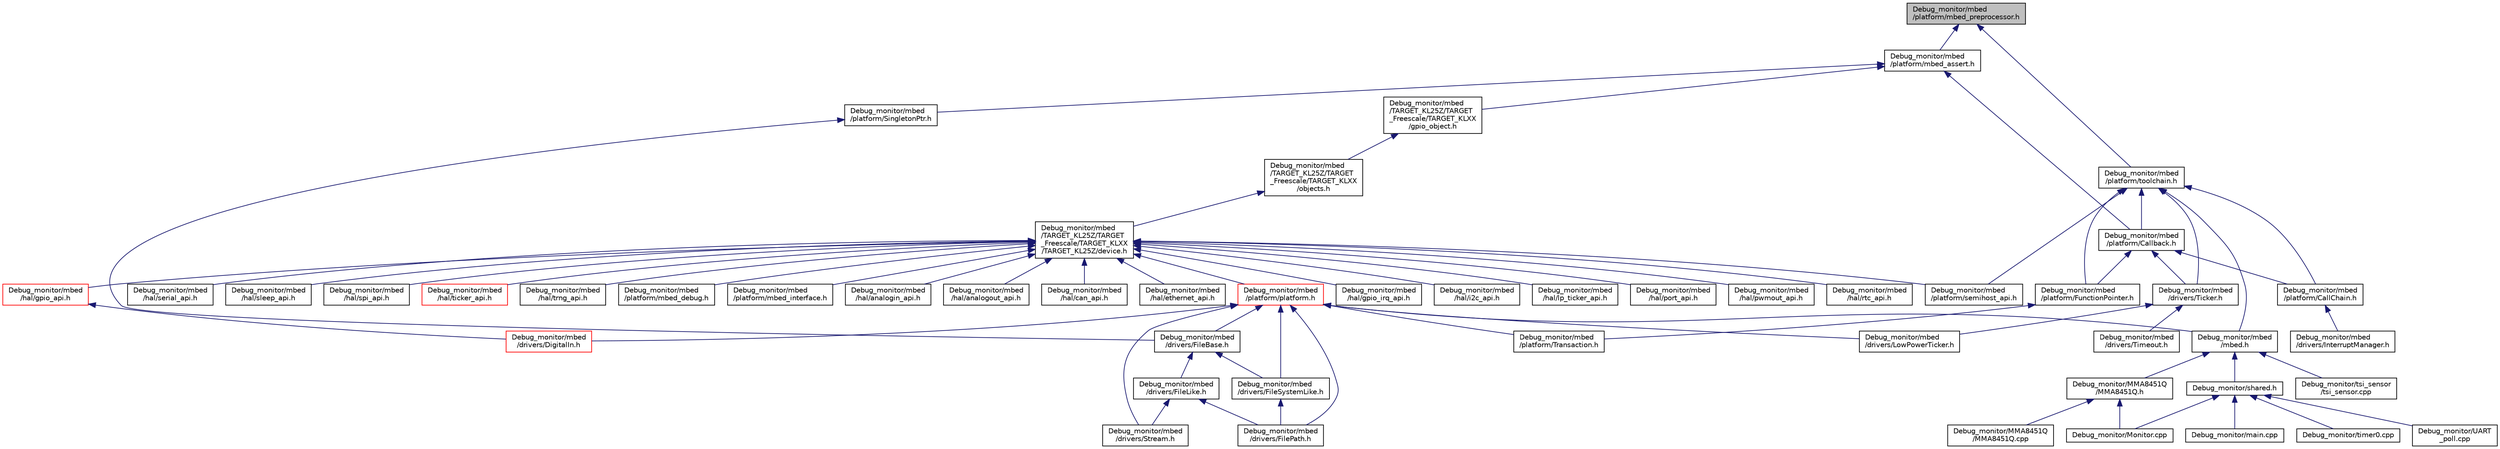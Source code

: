 digraph "Debug_monitor/mbed/platform/mbed_preprocessor.h"
{
 // LATEX_PDF_SIZE
  edge [fontname="Helvetica",fontsize="10",labelfontname="Helvetica",labelfontsize="10"];
  node [fontname="Helvetica",fontsize="10",shape=record];
  Node1 [label="Debug_monitor/mbed\l/platform/mbed_preprocessor.h",height=0.2,width=0.4,color="black", fillcolor="grey75", style="filled", fontcolor="black",tooltip=" "];
  Node1 -> Node2 [dir="back",color="midnightblue",fontsize="10",style="solid",fontname="Helvetica"];
  Node2 [label="Debug_monitor/mbed\l/platform/mbed_assert.h",height=0.2,width=0.4,color="black", fillcolor="white", style="filled",URL="$mbed__assert_8h.html",tooltip=" "];
  Node2 -> Node3 [dir="back",color="midnightblue",fontsize="10",style="solid",fontname="Helvetica"];
  Node3 [label="Debug_monitor/mbed\l/TARGET_KL25Z/TARGET\l_Freescale/TARGET_KLXX\l/gpio_object.h",height=0.2,width=0.4,color="black", fillcolor="white", style="filled",URL="$gpio__object_8h.html",tooltip=" "];
  Node3 -> Node4 [dir="back",color="midnightblue",fontsize="10",style="solid",fontname="Helvetica"];
  Node4 [label="Debug_monitor/mbed\l/TARGET_KL25Z/TARGET\l_Freescale/TARGET_KLXX\l/objects.h",height=0.2,width=0.4,color="black", fillcolor="white", style="filled",URL="$objects_8h.html",tooltip=" "];
  Node4 -> Node5 [dir="back",color="midnightblue",fontsize="10",style="solid",fontname="Helvetica"];
  Node5 [label="Debug_monitor/mbed\l/TARGET_KL25Z/TARGET\l_Freescale/TARGET_KLXX\l/TARGET_KL25Z/device.h",height=0.2,width=0.4,color="black", fillcolor="white", style="filled",URL="$device_8h.html",tooltip=" "];
  Node5 -> Node6 [dir="back",color="midnightblue",fontsize="10",style="solid",fontname="Helvetica"];
  Node6 [label="Debug_monitor/mbed\l/hal/analogin_api.h",height=0.2,width=0.4,color="black", fillcolor="white", style="filled",URL="$analogin__api_8h.html",tooltip=" "];
  Node5 -> Node7 [dir="back",color="midnightblue",fontsize="10",style="solid",fontname="Helvetica"];
  Node7 [label="Debug_monitor/mbed\l/hal/analogout_api.h",height=0.2,width=0.4,color="black", fillcolor="white", style="filled",URL="$analogout__api_8h.html",tooltip=" "];
  Node5 -> Node8 [dir="back",color="midnightblue",fontsize="10",style="solid",fontname="Helvetica"];
  Node8 [label="Debug_monitor/mbed\l/hal/can_api.h",height=0.2,width=0.4,color="black", fillcolor="white", style="filled",URL="$can__api_8h.html",tooltip=" "];
  Node5 -> Node9 [dir="back",color="midnightblue",fontsize="10",style="solid",fontname="Helvetica"];
  Node9 [label="Debug_monitor/mbed\l/hal/ethernet_api.h",height=0.2,width=0.4,color="black", fillcolor="white", style="filled",URL="$ethernet__api_8h.html",tooltip=" "];
  Node5 -> Node10 [dir="back",color="midnightblue",fontsize="10",style="solid",fontname="Helvetica"];
  Node10 [label="Debug_monitor/mbed\l/hal/gpio_api.h",height=0.2,width=0.4,color="red", fillcolor="white", style="filled",URL="$gpio__api_8h.html",tooltip=" "];
  Node10 -> Node11 [dir="back",color="midnightblue",fontsize="10",style="solid",fontname="Helvetica"];
  Node11 [label="Debug_monitor/mbed\l/drivers/DigitalIn.h",height=0.2,width=0.4,color="red", fillcolor="white", style="filled",URL="$_digital_in_8h.html",tooltip=" "];
  Node5 -> Node17 [dir="back",color="midnightblue",fontsize="10",style="solid",fontname="Helvetica"];
  Node17 [label="Debug_monitor/mbed\l/hal/gpio_irq_api.h",height=0.2,width=0.4,color="black", fillcolor="white", style="filled",URL="$gpio__irq__api_8h.html",tooltip=" "];
  Node5 -> Node18 [dir="back",color="midnightblue",fontsize="10",style="solid",fontname="Helvetica"];
  Node18 [label="Debug_monitor/mbed\l/hal/i2c_api.h",height=0.2,width=0.4,color="black", fillcolor="white", style="filled",URL="$i2c__api_8h.html",tooltip=" "];
  Node5 -> Node19 [dir="back",color="midnightblue",fontsize="10",style="solid",fontname="Helvetica"];
  Node19 [label="Debug_monitor/mbed\l/hal/lp_ticker_api.h",height=0.2,width=0.4,color="black", fillcolor="white", style="filled",URL="$lp__ticker__api_8h.html",tooltip=" "];
  Node5 -> Node20 [dir="back",color="midnightblue",fontsize="10",style="solid",fontname="Helvetica"];
  Node20 [label="Debug_monitor/mbed\l/hal/port_api.h",height=0.2,width=0.4,color="black", fillcolor="white", style="filled",URL="$port__api_8h.html",tooltip=" "];
  Node5 -> Node21 [dir="back",color="midnightblue",fontsize="10",style="solid",fontname="Helvetica"];
  Node21 [label="Debug_monitor/mbed\l/hal/pwmout_api.h",height=0.2,width=0.4,color="black", fillcolor="white", style="filled",URL="$pwmout__api_8h.html",tooltip=" "];
  Node5 -> Node22 [dir="back",color="midnightblue",fontsize="10",style="solid",fontname="Helvetica"];
  Node22 [label="Debug_monitor/mbed\l/hal/rtc_api.h",height=0.2,width=0.4,color="black", fillcolor="white", style="filled",URL="$rtc__api_8h.html",tooltip=" "];
  Node5 -> Node23 [dir="back",color="midnightblue",fontsize="10",style="solid",fontname="Helvetica"];
  Node23 [label="Debug_monitor/mbed\l/hal/serial_api.h",height=0.2,width=0.4,color="black", fillcolor="white", style="filled",URL="$serial__api_8h.html",tooltip=" "];
  Node5 -> Node24 [dir="back",color="midnightblue",fontsize="10",style="solid",fontname="Helvetica"];
  Node24 [label="Debug_monitor/mbed\l/hal/sleep_api.h",height=0.2,width=0.4,color="black", fillcolor="white", style="filled",URL="$sleep__api_8h.html",tooltip=" "];
  Node5 -> Node25 [dir="back",color="midnightblue",fontsize="10",style="solid",fontname="Helvetica"];
  Node25 [label="Debug_monitor/mbed\l/hal/spi_api.h",height=0.2,width=0.4,color="black", fillcolor="white", style="filled",URL="$spi__api_8h.html",tooltip=" "];
  Node5 -> Node26 [dir="back",color="midnightblue",fontsize="10",style="solid",fontname="Helvetica"];
  Node26 [label="Debug_monitor/mbed\l/hal/ticker_api.h",height=0.2,width=0.4,color="red", fillcolor="white", style="filled",URL="$ticker__api_8h.html",tooltip=" "];
  Node5 -> Node34 [dir="back",color="midnightblue",fontsize="10",style="solid",fontname="Helvetica"];
  Node34 [label="Debug_monitor/mbed\l/hal/trng_api.h",height=0.2,width=0.4,color="black", fillcolor="white", style="filled",URL="$trng__api_8h.html",tooltip=" "];
  Node5 -> Node35 [dir="back",color="midnightblue",fontsize="10",style="solid",fontname="Helvetica"];
  Node35 [label="Debug_monitor/mbed\l/platform/mbed_debug.h",height=0.2,width=0.4,color="black", fillcolor="white", style="filled",URL="$mbed__debug_8h.html",tooltip=" "];
  Node5 -> Node36 [dir="back",color="midnightblue",fontsize="10",style="solid",fontname="Helvetica"];
  Node36 [label="Debug_monitor/mbed\l/platform/mbed_interface.h",height=0.2,width=0.4,color="black", fillcolor="white", style="filled",URL="$mbed__interface_8h.html",tooltip=" "];
  Node5 -> Node37 [dir="back",color="midnightblue",fontsize="10",style="solid",fontname="Helvetica"];
  Node37 [label="Debug_monitor/mbed\l/platform/platform.h",height=0.2,width=0.4,color="red", fillcolor="white", style="filled",URL="$platform_8h.html",tooltip=" "];
  Node37 -> Node11 [dir="back",color="midnightblue",fontsize="10",style="solid",fontname="Helvetica"];
  Node37 -> Node42 [dir="back",color="midnightblue",fontsize="10",style="solid",fontname="Helvetica"];
  Node42 [label="Debug_monitor/mbed\l/drivers/FileBase.h",height=0.2,width=0.4,color="black", fillcolor="white", style="filled",URL="$_file_base_8h.html",tooltip=" "];
  Node42 -> Node43 [dir="back",color="midnightblue",fontsize="10",style="solid",fontname="Helvetica"];
  Node43 [label="Debug_monitor/mbed\l/drivers/FileLike.h",height=0.2,width=0.4,color="black", fillcolor="white", style="filled",URL="$_file_like_8h.html",tooltip=" "];
  Node43 -> Node44 [dir="back",color="midnightblue",fontsize="10",style="solid",fontname="Helvetica"];
  Node44 [label="Debug_monitor/mbed\l/drivers/FilePath.h",height=0.2,width=0.4,color="black", fillcolor="white", style="filled",URL="$_file_path_8h.html",tooltip=" "];
  Node43 -> Node45 [dir="back",color="midnightblue",fontsize="10",style="solid",fontname="Helvetica"];
  Node45 [label="Debug_monitor/mbed\l/drivers/Stream.h",height=0.2,width=0.4,color="black", fillcolor="white", style="filled",URL="$_stream_8h.html",tooltip=" "];
  Node42 -> Node46 [dir="back",color="midnightblue",fontsize="10",style="solid",fontname="Helvetica"];
  Node46 [label="Debug_monitor/mbed\l/drivers/FileSystemLike.h",height=0.2,width=0.4,color="black", fillcolor="white", style="filled",URL="$_file_system_like_8h.html",tooltip=" "];
  Node46 -> Node44 [dir="back",color="midnightblue",fontsize="10",style="solid",fontname="Helvetica"];
  Node37 -> Node44 [dir="back",color="midnightblue",fontsize="10",style="solid",fontname="Helvetica"];
  Node37 -> Node46 [dir="back",color="midnightblue",fontsize="10",style="solid",fontname="Helvetica"];
  Node37 -> Node31 [dir="back",color="midnightblue",fontsize="10",style="solid",fontname="Helvetica"];
  Node31 [label="Debug_monitor/mbed\l/drivers/LowPowerTicker.h",height=0.2,width=0.4,color="black", fillcolor="white", style="filled",URL="$_low_power_ticker_8h.html",tooltip=" "];
  Node37 -> Node45 [dir="back",color="midnightblue",fontsize="10",style="solid",fontname="Helvetica"];
  Node37 -> Node61 [dir="back",color="midnightblue",fontsize="10",style="solid",fontname="Helvetica"];
  Node61 [label="Debug_monitor/mbed\l/mbed.h",height=0.2,width=0.4,color="black", fillcolor="white", style="filled",URL="$mbed_8h.html",tooltip=" "];
  Node61 -> Node62 [dir="back",color="midnightblue",fontsize="10",style="solid",fontname="Helvetica"];
  Node62 [label="Debug_monitor/MMA8451Q\l/MMA8451Q.h",height=0.2,width=0.4,color="black", fillcolor="white", style="filled",URL="$_m_m_a8451_q_8h.html",tooltip=" "];
  Node62 -> Node63 [dir="back",color="midnightblue",fontsize="10",style="solid",fontname="Helvetica"];
  Node63 [label="Debug_monitor/MMA8451Q\l/MMA8451Q.cpp",height=0.2,width=0.4,color="black", fillcolor="white", style="filled",URL="$_m_m_a8451_q_8cpp.html",tooltip=" "];
  Node62 -> Node64 [dir="back",color="midnightblue",fontsize="10",style="solid",fontname="Helvetica"];
  Node64 [label="Debug_monitor/Monitor.cpp",height=0.2,width=0.4,color="black", fillcolor="white", style="filled",URL="$_monitor_8cpp.html",tooltip=" "];
  Node61 -> Node65 [dir="back",color="midnightblue",fontsize="10",style="solid",fontname="Helvetica"];
  Node65 [label="Debug_monitor/shared.h",height=0.2,width=0.4,color="black", fillcolor="white", style="filled",URL="$shared_8h.html",tooltip=" "];
  Node65 -> Node64 [dir="back",color="midnightblue",fontsize="10",style="solid",fontname="Helvetica"];
  Node65 -> Node66 [dir="back",color="midnightblue",fontsize="10",style="solid",fontname="Helvetica"];
  Node66 [label="Debug_monitor/UART\l_poll.cpp",height=0.2,width=0.4,color="black", fillcolor="white", style="filled",URL="$_u_a_r_t__poll_8cpp.html",tooltip=" "];
  Node65 -> Node67 [dir="back",color="midnightblue",fontsize="10",style="solid",fontname="Helvetica"];
  Node67 [label="Debug_monitor/main.cpp",height=0.2,width=0.4,color="black", fillcolor="white", style="filled",URL="$main_8cpp.html",tooltip=" "];
  Node65 -> Node68 [dir="back",color="midnightblue",fontsize="10",style="solid",fontname="Helvetica"];
  Node68 [label="Debug_monitor/timer0.cpp",height=0.2,width=0.4,color="black", fillcolor="white", style="filled",URL="$timer0_8cpp.html",tooltip=" "];
  Node61 -> Node69 [dir="back",color="midnightblue",fontsize="10",style="solid",fontname="Helvetica"];
  Node69 [label="Debug_monitor/tsi_sensor\l/tsi_sensor.cpp",height=0.2,width=0.4,color="black", fillcolor="white", style="filled",URL="$tsi__sensor_8cpp.html",tooltip=" "];
  Node37 -> Node70 [dir="back",color="midnightblue",fontsize="10",style="solid",fontname="Helvetica"];
  Node70 [label="Debug_monitor/mbed\l/platform/Transaction.h",height=0.2,width=0.4,color="black", fillcolor="white", style="filled",URL="$_transaction_8h.html",tooltip=" "];
  Node5 -> Node71 [dir="back",color="midnightblue",fontsize="10",style="solid",fontname="Helvetica"];
  Node71 [label="Debug_monitor/mbed\l/platform/semihost_api.h",height=0.2,width=0.4,color="black", fillcolor="white", style="filled",URL="$semihost__api_8h.html",tooltip=" "];
  Node2 -> Node72 [dir="back",color="midnightblue",fontsize="10",style="solid",fontname="Helvetica"];
  Node72 [label="Debug_monitor/mbed\l/platform/Callback.h",height=0.2,width=0.4,color="black", fillcolor="white", style="filled",URL="$_callback_8h.html",tooltip=" "];
  Node72 -> Node30 [dir="back",color="midnightblue",fontsize="10",style="solid",fontname="Helvetica"];
  Node30 [label="Debug_monitor/mbed\l/drivers/Ticker.h",height=0.2,width=0.4,color="black", fillcolor="white", style="filled",URL="$_ticker_8h.html",tooltip=" "];
  Node30 -> Node31 [dir="back",color="midnightblue",fontsize="10",style="solid",fontname="Helvetica"];
  Node30 -> Node32 [dir="back",color="midnightblue",fontsize="10",style="solid",fontname="Helvetica"];
  Node32 [label="Debug_monitor/mbed\l/drivers/Timeout.h",height=0.2,width=0.4,color="black", fillcolor="white", style="filled",URL="$_timeout_8h.html",tooltip=" "];
  Node72 -> Node73 [dir="back",color="midnightblue",fontsize="10",style="solid",fontname="Helvetica"];
  Node73 [label="Debug_monitor/mbed\l/platform/CallChain.h",height=0.2,width=0.4,color="black", fillcolor="white", style="filled",URL="$_call_chain_8h.html",tooltip=" "];
  Node73 -> Node74 [dir="back",color="midnightblue",fontsize="10",style="solid",fontname="Helvetica"];
  Node74 [label="Debug_monitor/mbed\l/drivers/InterruptManager.h",height=0.2,width=0.4,color="black", fillcolor="white", style="filled",URL="$_interrupt_manager_8h.html",tooltip=" "];
  Node72 -> Node75 [dir="back",color="midnightblue",fontsize="10",style="solid",fontname="Helvetica"];
  Node75 [label="Debug_monitor/mbed\l/platform/FunctionPointer.h",height=0.2,width=0.4,color="black", fillcolor="white", style="filled",URL="$_function_pointer_8h.html",tooltip=" "];
  Node75 -> Node70 [dir="back",color="midnightblue",fontsize="10",style="solid",fontname="Helvetica"];
  Node2 -> Node76 [dir="back",color="midnightblue",fontsize="10",style="solid",fontname="Helvetica"];
  Node76 [label="Debug_monitor/mbed\l/platform/SingletonPtr.h",height=0.2,width=0.4,color="black", fillcolor="white", style="filled",URL="$_singleton_ptr_8h.html",tooltip=" "];
  Node76 -> Node42 [dir="back",color="midnightblue",fontsize="10",style="solid",fontname="Helvetica"];
  Node1 -> Node77 [dir="back",color="midnightblue",fontsize="10",style="solid",fontname="Helvetica"];
  Node77 [label="Debug_monitor/mbed\l/platform/toolchain.h",height=0.2,width=0.4,color="black", fillcolor="white", style="filled",URL="$toolchain_8h.html",tooltip=" "];
  Node77 -> Node30 [dir="back",color="midnightblue",fontsize="10",style="solid",fontname="Helvetica"];
  Node77 -> Node61 [dir="back",color="midnightblue",fontsize="10",style="solid",fontname="Helvetica"];
  Node77 -> Node73 [dir="back",color="midnightblue",fontsize="10",style="solid",fontname="Helvetica"];
  Node77 -> Node72 [dir="back",color="midnightblue",fontsize="10",style="solid",fontname="Helvetica"];
  Node77 -> Node75 [dir="back",color="midnightblue",fontsize="10",style="solid",fontname="Helvetica"];
  Node77 -> Node71 [dir="back",color="midnightblue",fontsize="10",style="solid",fontname="Helvetica"];
}
